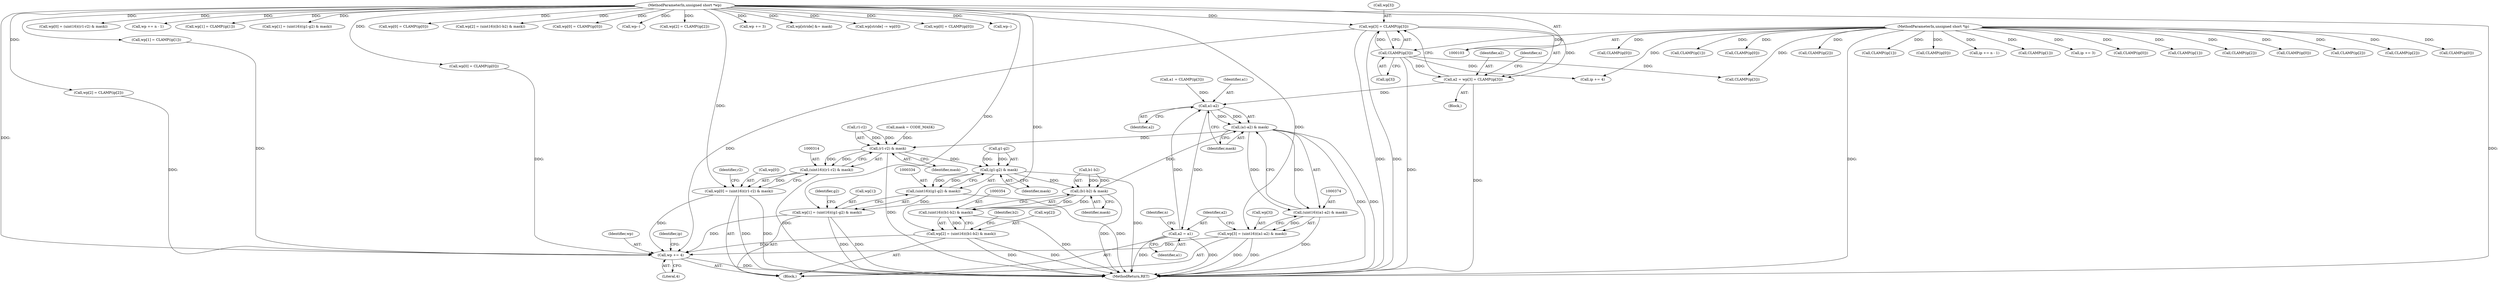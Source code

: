 digraph "0_libtiff_83a4b92815ea04969d494416eaae3d4c6b338e4a#diff-c8b4b355f9b5c06d585b23138e1c185f@array" {
"1000278" [label="(Call,wp[3] = CLAMP(ip[3]))"];
"1000107" [label="(MethodParameterIn,unsigned short *wp)"];
"1000282" [label="(Call,CLAMP(ip[3]))"];
"1000104" [label="(MethodParameterIn,unsigned short *ip)"];
"1000276" [label="(Call,a2 = wp[3] = CLAMP(ip[3]))"];
"1000376" [label="(Call,a1-a2)"];
"1000375" [label="(Call,(a1-a2) & mask)"];
"1000315" [label="(Call,(r1-r2) & mask)"];
"1000313" [label="(Call,(uint16)((r1-r2) & mask))"];
"1000309" [label="(Call,wp[0] = (uint16)((r1-r2) & mask))"];
"1000297" [label="(Call,wp += 4)"];
"1000335" [label="(Call,(g1-g2) & mask)"];
"1000333" [label="(Call,(uint16)((g1-g2) & mask))"];
"1000329" [label="(Call,wp[1] = (uint16)((g1-g2) & mask))"];
"1000355" [label="(Call,(b1-b2) & mask)"];
"1000353" [label="(Call,(uint16)((b1-b2) & mask))"];
"1000349" [label="(Call,wp[2] = (uint16)((b1-b2) & mask))"];
"1000373" [label="(Call,(uint16)((a1-a2) & mask))"];
"1000369" [label="(Call,wp[3] = (uint16)((a1-a2) & mask))"];
"1000380" [label="(Call,a2 = a1)"];
"1000182" [label="(Call,CLAMP(ip[0]))"];
"1000385" [label="(Call,ip += n - 1)"];
"1000349" [label="(Call,wp[2] = (uint16)((b1-b2) & mask))"];
"1000315" [label="(Call,(r1-r2) & mask)"];
"1000258" [label="(Call,wp[1] = CLAMP(ip[1]))"];
"1000186" [label="(Call,wp[0] = (uint16)((r1-r2) & mask))"];
"1000373" [label="(Call,(uint16)((a1-a2) & mask))"];
"1000381" [label="(Identifier,a2)"];
"1000380" [label="(Call,a2 = a1)"];
"1000301" [label="(Identifier,ip)"];
"1000277" [label="(Identifier,a2)"];
"1000390" [label="(Call,wp += n - 1)"];
"1000313" [label="(Call,(uint16)((r1-r2) & mask))"];
"1000145" [label="(Call,wp[1] = CLAMP(ip[1]))"];
"1000356" [label="(Call,b1-b2)"];
"1000379" [label="(Identifier,mask)"];
"1000325" [label="(Call,CLAMP(ip[1]))"];
"1000287" [label="(Identifier,n)"];
"1000321" [label="(Identifier,r2)"];
"1000319" [label="(Identifier,mask)"];
"1000335" [label="(Call,(g1-g2) & mask)"];
"1000177" [label="(Call,ip += 3)"];
"1000297" [label="(Call,wp += 4)"];
"1000252" [label="(Call,CLAMP(ip[0]))"];
"1000291" [label="(Identifier,n)"];
"1000206" [label="(Call,wp[1] = (uint16)((g1-g2) & mask))"];
"1000248" [label="(Call,wp[0] = CLAMP(ip[0]))"];
"1000120" [label="(Call,mask = CODE_MASK)"];
"1000432" [label="(Call,wp[0] = CLAMP(ip[0]))"];
"1000309" [label="(Call,wp[0] = (uint16)((r1-r2) & mask))"];
"1000245" [label="(Block,)"];
"1000375" [label="(Call,(a1-a2) & mask)"];
"1000341" [label="(Identifier,g2)"];
"1000149" [label="(Call,CLAMP(ip[1]))"];
"1000272" [label="(Call,CLAMP(ip[2]))"];
"1000226" [label="(Call,wp[2] = (uint16)((b1-b2) & mask))"];
"1000365" [label="(Call,CLAMP(ip[3]))"];
"1000361" [label="(Identifier,b2)"];
"1000405" [label="(Call,wp[0] = CLAMP(ip[0]))"];
"1000378" [label="(Identifier,a2)"];
"1000310" [label="(Call,wp[0])"];
"1000425" [label="(Call,wp--)"];
"1000436" [label="(Call,CLAMP(ip[0]))"];
"1000279" [label="(Call,wp[3])"];
"1000370" [label="(Call,wp[3])"];
"1000330" [label="(Call,wp[1])"];
"1000345" [label="(Call,CLAMP(ip[2]))"];
"1000222" [label="(Call,CLAMP(ip[2]))"];
"1000155" [label="(Call,wp[2] = CLAMP(ip[2]))"];
"1000104" [label="(MethodParameterIn,unsigned short *ip)"];
"1000305" [label="(Call,CLAMP(ip[0]))"];
"1000359" [label="(Identifier,mask)"];
"1000409" [label="(Call,CLAMP(ip[0]))"];
"1000376" [label="(Call,a1-a2)"];
"1000299" [label="(Literal,4)"];
"1000300" [label="(Call,ip += 4)"];
"1000107" [label="(MethodParameterIn,unsigned short *wp)"];
"1000282" [label="(Call,CLAMP(ip[3]))"];
"1000329" [label="(Call,wp[1] = (uint16)((g1-g2) & mask))"];
"1000268" [label="(Call,wp[2] = CLAMP(ip[2]))"];
"1000283" [label="(Call,ip[3])"];
"1000174" [label="(Call,wp += 3)"];
"1000420" [label="(Call,wp[stride] &= mask)"];
"1000276" [label="(Call,a2 = wp[3] = CLAMP(ip[3]))"];
"1000336" [label="(Call,g1-g2)"];
"1000262" [label="(Call,CLAMP(ip[1]))"];
"1000369" [label="(Call,wp[3] = (uint16)((a1-a2) & mask))"];
"1000278" [label="(Call,wp[3] = CLAMP(ip[3]))"];
"1000139" [label="(Call,CLAMP(ip[0]))"];
"1000382" [label="(Identifier,a1)"];
"1000413" [label="(Call,wp[stride] -= wp[0])"];
"1000355" [label="(Call,(b1-b2) & mask)"];
"1000316" [label="(Call,r1-r2)"];
"1000353" [label="(Call,(uint16)((b1-b2) & mask))"];
"1000135" [label="(Call,wp[0] = CLAMP(ip[0]))"];
"1000298" [label="(Identifier,wp)"];
"1000159" [label="(Call,CLAMP(ip[2]))"];
"1000377" [label="(Identifier,a1)"];
"1000293" [label="(Block,)"];
"1000202" [label="(Call,CLAMP(ip[1]))"];
"1000350" [label="(Call,wp[2])"];
"1000440" [label="(Call,wp--)"];
"1000333" [label="(Call,(uint16)((g1-g2) & mask))"];
"1000339" [label="(Identifier,mask)"];
"1000442" [label="(MethodReturn,RET)"];
"1000363" [label="(Call,a1 = CLAMP(ip[3]))"];
"1000278" -> "1000276"  [label="AST: "];
"1000278" -> "1000282"  [label="CFG: "];
"1000279" -> "1000278"  [label="AST: "];
"1000282" -> "1000278"  [label="AST: "];
"1000276" -> "1000278"  [label="CFG: "];
"1000278" -> "1000442"  [label="DDG: "];
"1000278" -> "1000442"  [label="DDG: "];
"1000278" -> "1000276"  [label="DDG: "];
"1000107" -> "1000278"  [label="DDG: "];
"1000282" -> "1000278"  [label="DDG: "];
"1000278" -> "1000297"  [label="DDG: "];
"1000107" -> "1000103"  [label="AST: "];
"1000107" -> "1000442"  [label="DDG: "];
"1000107" -> "1000135"  [label="DDG: "];
"1000107" -> "1000145"  [label="DDG: "];
"1000107" -> "1000155"  [label="DDG: "];
"1000107" -> "1000174"  [label="DDG: "];
"1000107" -> "1000186"  [label="DDG: "];
"1000107" -> "1000206"  [label="DDG: "];
"1000107" -> "1000226"  [label="DDG: "];
"1000107" -> "1000248"  [label="DDG: "];
"1000107" -> "1000258"  [label="DDG: "];
"1000107" -> "1000268"  [label="DDG: "];
"1000107" -> "1000297"  [label="DDG: "];
"1000107" -> "1000309"  [label="DDG: "];
"1000107" -> "1000329"  [label="DDG: "];
"1000107" -> "1000349"  [label="DDG: "];
"1000107" -> "1000369"  [label="DDG: "];
"1000107" -> "1000390"  [label="DDG: "];
"1000107" -> "1000405"  [label="DDG: "];
"1000107" -> "1000413"  [label="DDG: "];
"1000107" -> "1000420"  [label="DDG: "];
"1000107" -> "1000425"  [label="DDG: "];
"1000107" -> "1000432"  [label="DDG: "];
"1000107" -> "1000440"  [label="DDG: "];
"1000282" -> "1000283"  [label="CFG: "];
"1000283" -> "1000282"  [label="AST: "];
"1000282" -> "1000442"  [label="DDG: "];
"1000282" -> "1000276"  [label="DDG: "];
"1000104" -> "1000282"  [label="DDG: "];
"1000282" -> "1000300"  [label="DDG: "];
"1000282" -> "1000365"  [label="DDG: "];
"1000104" -> "1000103"  [label="AST: "];
"1000104" -> "1000442"  [label="DDG: "];
"1000104" -> "1000139"  [label="DDG: "];
"1000104" -> "1000149"  [label="DDG: "];
"1000104" -> "1000159"  [label="DDG: "];
"1000104" -> "1000177"  [label="DDG: "];
"1000104" -> "1000182"  [label="DDG: "];
"1000104" -> "1000202"  [label="DDG: "];
"1000104" -> "1000222"  [label="DDG: "];
"1000104" -> "1000252"  [label="DDG: "];
"1000104" -> "1000262"  [label="DDG: "];
"1000104" -> "1000272"  [label="DDG: "];
"1000104" -> "1000300"  [label="DDG: "];
"1000104" -> "1000305"  [label="DDG: "];
"1000104" -> "1000325"  [label="DDG: "];
"1000104" -> "1000345"  [label="DDG: "];
"1000104" -> "1000365"  [label="DDG: "];
"1000104" -> "1000385"  [label="DDG: "];
"1000104" -> "1000409"  [label="DDG: "];
"1000104" -> "1000436"  [label="DDG: "];
"1000276" -> "1000245"  [label="AST: "];
"1000277" -> "1000276"  [label="AST: "];
"1000287" -> "1000276"  [label="CFG: "];
"1000276" -> "1000442"  [label="DDG: "];
"1000276" -> "1000376"  [label="DDG: "];
"1000376" -> "1000375"  [label="AST: "];
"1000376" -> "1000378"  [label="CFG: "];
"1000377" -> "1000376"  [label="AST: "];
"1000378" -> "1000376"  [label="AST: "];
"1000379" -> "1000376"  [label="CFG: "];
"1000376" -> "1000375"  [label="DDG: "];
"1000376" -> "1000375"  [label="DDG: "];
"1000363" -> "1000376"  [label="DDG: "];
"1000380" -> "1000376"  [label="DDG: "];
"1000376" -> "1000380"  [label="DDG: "];
"1000375" -> "1000373"  [label="AST: "];
"1000375" -> "1000379"  [label="CFG: "];
"1000379" -> "1000375"  [label="AST: "];
"1000373" -> "1000375"  [label="CFG: "];
"1000375" -> "1000442"  [label="DDG: "];
"1000375" -> "1000442"  [label="DDG: "];
"1000375" -> "1000315"  [label="DDG: "];
"1000375" -> "1000373"  [label="DDG: "];
"1000375" -> "1000373"  [label="DDG: "];
"1000355" -> "1000375"  [label="DDG: "];
"1000315" -> "1000313"  [label="AST: "];
"1000315" -> "1000319"  [label="CFG: "];
"1000316" -> "1000315"  [label="AST: "];
"1000319" -> "1000315"  [label="AST: "];
"1000313" -> "1000315"  [label="CFG: "];
"1000315" -> "1000442"  [label="DDG: "];
"1000315" -> "1000313"  [label="DDG: "];
"1000315" -> "1000313"  [label="DDG: "];
"1000316" -> "1000315"  [label="DDG: "];
"1000316" -> "1000315"  [label="DDG: "];
"1000120" -> "1000315"  [label="DDG: "];
"1000315" -> "1000335"  [label="DDG: "];
"1000313" -> "1000309"  [label="AST: "];
"1000314" -> "1000313"  [label="AST: "];
"1000309" -> "1000313"  [label="CFG: "];
"1000313" -> "1000442"  [label="DDG: "];
"1000313" -> "1000309"  [label="DDG: "];
"1000309" -> "1000293"  [label="AST: "];
"1000310" -> "1000309"  [label="AST: "];
"1000321" -> "1000309"  [label="CFG: "];
"1000309" -> "1000442"  [label="DDG: "];
"1000309" -> "1000442"  [label="DDG: "];
"1000309" -> "1000297"  [label="DDG: "];
"1000297" -> "1000293"  [label="AST: "];
"1000297" -> "1000299"  [label="CFG: "];
"1000298" -> "1000297"  [label="AST: "];
"1000299" -> "1000297"  [label="AST: "];
"1000301" -> "1000297"  [label="CFG: "];
"1000297" -> "1000442"  [label="DDG: "];
"1000369" -> "1000297"  [label="DDG: "];
"1000268" -> "1000297"  [label="DDG: "];
"1000329" -> "1000297"  [label="DDG: "];
"1000349" -> "1000297"  [label="DDG: "];
"1000248" -> "1000297"  [label="DDG: "];
"1000258" -> "1000297"  [label="DDG: "];
"1000335" -> "1000333"  [label="AST: "];
"1000335" -> "1000339"  [label="CFG: "];
"1000336" -> "1000335"  [label="AST: "];
"1000339" -> "1000335"  [label="AST: "];
"1000333" -> "1000335"  [label="CFG: "];
"1000335" -> "1000442"  [label="DDG: "];
"1000335" -> "1000333"  [label="DDG: "];
"1000335" -> "1000333"  [label="DDG: "];
"1000336" -> "1000335"  [label="DDG: "];
"1000336" -> "1000335"  [label="DDG: "];
"1000335" -> "1000355"  [label="DDG: "];
"1000333" -> "1000329"  [label="AST: "];
"1000334" -> "1000333"  [label="AST: "];
"1000329" -> "1000333"  [label="CFG: "];
"1000333" -> "1000442"  [label="DDG: "];
"1000333" -> "1000329"  [label="DDG: "];
"1000329" -> "1000293"  [label="AST: "];
"1000330" -> "1000329"  [label="AST: "];
"1000341" -> "1000329"  [label="CFG: "];
"1000329" -> "1000442"  [label="DDG: "];
"1000329" -> "1000442"  [label="DDG: "];
"1000355" -> "1000353"  [label="AST: "];
"1000355" -> "1000359"  [label="CFG: "];
"1000356" -> "1000355"  [label="AST: "];
"1000359" -> "1000355"  [label="AST: "];
"1000353" -> "1000355"  [label="CFG: "];
"1000355" -> "1000442"  [label="DDG: "];
"1000355" -> "1000353"  [label="DDG: "];
"1000355" -> "1000353"  [label="DDG: "];
"1000356" -> "1000355"  [label="DDG: "];
"1000356" -> "1000355"  [label="DDG: "];
"1000353" -> "1000349"  [label="AST: "];
"1000354" -> "1000353"  [label="AST: "];
"1000349" -> "1000353"  [label="CFG: "];
"1000353" -> "1000442"  [label="DDG: "];
"1000353" -> "1000349"  [label="DDG: "];
"1000349" -> "1000293"  [label="AST: "];
"1000350" -> "1000349"  [label="AST: "];
"1000361" -> "1000349"  [label="CFG: "];
"1000349" -> "1000442"  [label="DDG: "];
"1000349" -> "1000442"  [label="DDG: "];
"1000373" -> "1000369"  [label="AST: "];
"1000374" -> "1000373"  [label="AST: "];
"1000369" -> "1000373"  [label="CFG: "];
"1000373" -> "1000442"  [label="DDG: "];
"1000373" -> "1000369"  [label="DDG: "];
"1000369" -> "1000293"  [label="AST: "];
"1000370" -> "1000369"  [label="AST: "];
"1000381" -> "1000369"  [label="CFG: "];
"1000369" -> "1000442"  [label="DDG: "];
"1000369" -> "1000442"  [label="DDG: "];
"1000380" -> "1000293"  [label="AST: "];
"1000380" -> "1000382"  [label="CFG: "];
"1000381" -> "1000380"  [label="AST: "];
"1000382" -> "1000380"  [label="AST: "];
"1000291" -> "1000380"  [label="CFG: "];
"1000380" -> "1000442"  [label="DDG: "];
"1000380" -> "1000442"  [label="DDG: "];
}
